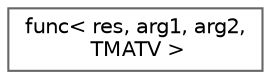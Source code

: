 digraph "类继承关系图"
{
 // LATEX_PDF_SIZE
  bgcolor="transparent";
  edge [fontname=Helvetica,fontsize=10,labelfontname=Helvetica,labelfontsize=10];
  node [fontname=Helvetica,fontsize=10,shape=box,height=0.2,width=0.4];
  rankdir="LR";
  Node0 [id="Node000000",label="func\< res, arg1, arg2,\l TMATV \>",height=0.2,width=0.4,color="grey40", fillcolor="white", style="filled",URL="$structfunc_3_01res_00_01arg1_00_01arg2_00_01_t_m_a_t_v_01_4.html",tooltip=" "];
}
